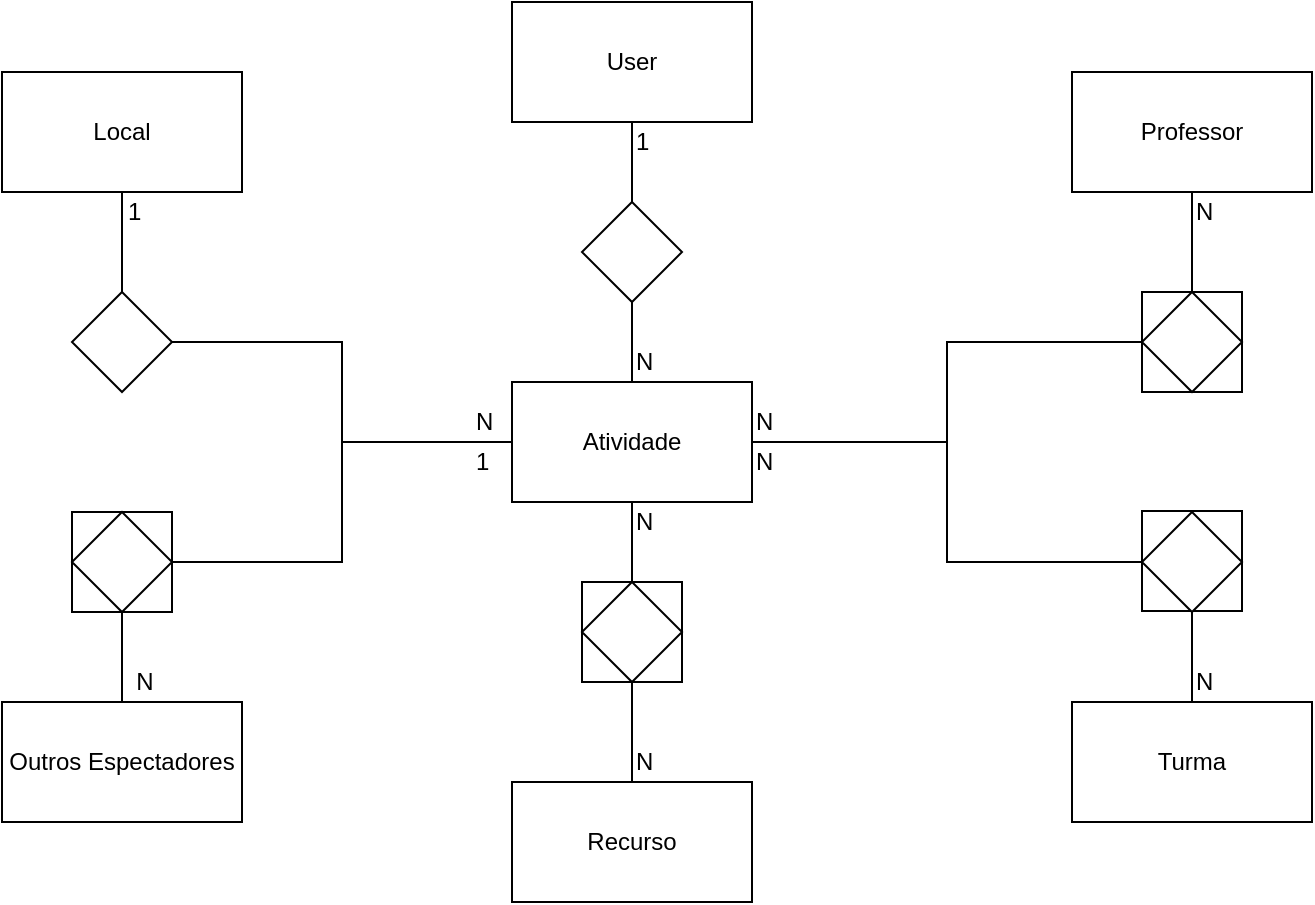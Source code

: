 <mxfile version="12.5.6" pages="2"><diagram id="Jh67H3Q3jxpSbNxzCm2u" name="Page-1"><mxGraphModel dx="1038" dy="548" grid="1" gridSize="10" guides="1" tooltips="1" connect="1" arrows="1" fold="1" page="1" pageScale="1" pageWidth="827" pageHeight="1169" math="0" shadow="0"><root><mxCell id="0"/><mxCell id="1" parent="0"/><mxCell id="6Y6_rgg4isT6aNP0EY56-2" value="" style="whiteSpace=wrap;html=1;aspect=fixed;" vertex="1" parent="1"><mxGeometry x="100" y="375" width="50" height="50" as="geometry"/></mxCell><mxCell id="Zg9npzacYWOhEcTyZqnp-29" value="" style="whiteSpace=wrap;html=1;aspect=fixed;" parent="1" vertex="1"><mxGeometry x="635" y="265" width="50" height="50" as="geometry"/></mxCell><mxCell id="Zg9npzacYWOhEcTyZqnp-28" value="" style="whiteSpace=wrap;html=1;aspect=fixed;" parent="1" vertex="1"><mxGeometry x="635" y="374.5" width="50" height="50" as="geometry"/></mxCell><mxCell id="Zg9npzacYWOhEcTyZqnp-23" value="" style="whiteSpace=wrap;html=1;aspect=fixed;fillColor=none;strokeColor=none;" parent="1" vertex="1"><mxGeometry x="634.5" y="374.5" width="50" height="50" as="geometry"/></mxCell><mxCell id="zhbCAy5QGoQj8YJ2fs1V-1" value="" style="whiteSpace=wrap;html=1;aspect=fixed;" parent="1" vertex="1"><mxGeometry x="355" y="410" width="50" height="50" as="geometry"/></mxCell><mxCell id="IJOyXEs8nP33JWg1uRtd-20" value="" style="edgeStyle=orthogonalEdgeStyle;rounded=0;orthogonalLoop=1;jettySize=auto;html=1;endArrow=none;endFill=0;" parent="1" source="IJOyXEs8nP33JWg1uRtd-1" target="IJOyXEs8nP33JWg1uRtd-19" edge="1"><mxGeometry relative="1" as="geometry"/></mxCell><mxCell id="Zg9npzacYWOhEcTyZqnp-13" style="edgeStyle=orthogonalEdgeStyle;rounded=0;orthogonalLoop=1;jettySize=auto;html=1;exitX=0;exitY=0.5;exitDx=0;exitDy=0;entryX=1;entryY=0.5;entryDx=0;entryDy=0;endArrow=none;endFill=0;" parent="1" source="IJOyXEs8nP33JWg1uRtd-1" target="IJOyXEs8nP33JWg1uRtd-24" edge="1"><mxGeometry relative="1" as="geometry"/></mxCell><mxCell id="Zg9npzacYWOhEcTyZqnp-21" style="edgeStyle=orthogonalEdgeStyle;rounded=0;orthogonalLoop=1;jettySize=auto;html=1;exitX=1;exitY=0.5;exitDx=0;exitDy=0;entryX=0;entryY=0.5;entryDx=0;entryDy=0;endArrow=none;endFill=0;" parent="1" source="IJOyXEs8nP33JWg1uRtd-1" target="Zg9npzacYWOhEcTyZqnp-15" edge="1"><mxGeometry relative="1" as="geometry"/></mxCell><mxCell id="Zg9npzacYWOhEcTyZqnp-22" style="edgeStyle=orthogonalEdgeStyle;rounded=0;orthogonalLoop=1;jettySize=auto;html=1;exitX=1;exitY=0.5;exitDx=0;exitDy=0;entryX=0;entryY=0.5;entryDx=0;entryDy=0;endArrow=none;endFill=0;" parent="1" source="IJOyXEs8nP33JWg1uRtd-1" target="Zg9npzacYWOhEcTyZqnp-16" edge="1"><mxGeometry relative="1" as="geometry"/></mxCell><mxCell id="IJOyXEs8nP33JWg1uRtd-1" value="Atividade" style="rounded=0;whiteSpace=wrap;html=1;" parent="1" vertex="1"><mxGeometry x="320" y="310" width="120" height="60" as="geometry"/></mxCell><mxCell id="IJOyXEs8nP33JWg1uRtd-8" style="edgeStyle=orthogonalEdgeStyle;rounded=0;orthogonalLoop=1;jettySize=auto;html=1;exitX=0.5;exitY=1;exitDx=0;exitDy=0;entryX=0.5;entryY=0;entryDx=0;entryDy=0;endArrow=none;endFill=0;" parent="1" source="IJOyXEs8nP33JWg1uRtd-2" target="IJOyXEs8nP33JWg1uRtd-6" edge="1"><mxGeometry relative="1" as="geometry"/></mxCell><mxCell id="IJOyXEs8nP33JWg1uRtd-2" value="User" style="rounded=0;whiteSpace=wrap;html=1;" parent="1" vertex="1"><mxGeometry x="320" y="120" width="120" height="60" as="geometry"/></mxCell><mxCell id="Zg9npzacYWOhEcTyZqnp-18" value="" style="edgeStyle=orthogonalEdgeStyle;rounded=0;orthogonalLoop=1;jettySize=auto;html=1;endArrow=none;endFill=0;" parent="1" source="IJOyXEs8nP33JWg1uRtd-3" target="Zg9npzacYWOhEcTyZqnp-15" edge="1"><mxGeometry relative="1" as="geometry"/></mxCell><mxCell id="IJOyXEs8nP33JWg1uRtd-3" value="Professor" style="rounded=0;whiteSpace=wrap;html=1;" parent="1" vertex="1"><mxGeometry x="600" y="155" width="120" height="60" as="geometry"/></mxCell><mxCell id="IJOyXEs8nP33JWg1uRtd-21" value="" style="edgeStyle=orthogonalEdgeStyle;rounded=0;orthogonalLoop=1;jettySize=auto;html=1;endArrow=none;endFill=0;" parent="1" source="IJOyXEs8nP33JWg1uRtd-4" target="IJOyXEs8nP33JWg1uRtd-19" edge="1"><mxGeometry relative="1" as="geometry"/></mxCell><mxCell id="IJOyXEs8nP33JWg1uRtd-4" value="Recurso" style="rounded=0;whiteSpace=wrap;html=1;" parent="1" vertex="1"><mxGeometry x="320" y="510" width="120" height="60" as="geometry"/></mxCell><mxCell id="IJOyXEs8nP33JWg1uRtd-9" value="" style="edgeStyle=orthogonalEdgeStyle;rounded=0;orthogonalLoop=1;jettySize=auto;html=1;endArrow=none;endFill=0;" parent="1" source="IJOyXEs8nP33JWg1uRtd-6" target="IJOyXEs8nP33JWg1uRtd-1" edge="1"><mxGeometry relative="1" as="geometry"/></mxCell><mxCell id="IJOyXEs8nP33JWg1uRtd-6" value="" style="rhombus;whiteSpace=wrap;html=1;" parent="1" vertex="1"><mxGeometry x="355" y="220" width="50" height="50" as="geometry"/></mxCell><mxCell id="IJOyXEs8nP33JWg1uRtd-10" value="1" style="text;html=1;resizable=0;points=[];autosize=1;align=left;verticalAlign=top;spacingTop=-4;" parent="1" vertex="1"><mxGeometry x="380" y="180" width="20" height="20" as="geometry"/></mxCell><mxCell id="IJOyXEs8nP33JWg1uRtd-11" value="N" style="text;html=1;resizable=0;points=[];autosize=1;align=left;verticalAlign=top;spacingTop=-4;" parent="1" vertex="1"><mxGeometry x="380" y="290" width="20" height="20" as="geometry"/></mxCell><mxCell id="IJOyXEs8nP33JWg1uRtd-16" value="N" style="text;html=1;resizable=0;points=[];autosize=1;align=left;verticalAlign=top;spacingTop=-4;" parent="1" vertex="1"><mxGeometry x="440" y="320" width="20" height="20" as="geometry"/></mxCell><mxCell id="IJOyXEs8nP33JWg1uRtd-17" value="N" style="text;html=1;resizable=0;points=[];autosize=1;align=left;verticalAlign=top;spacingTop=-4;" parent="1" vertex="1"><mxGeometry x="660" y="215" width="20" height="20" as="geometry"/></mxCell><mxCell id="IJOyXEs8nP33JWg1uRtd-19" value="" style="rhombus;whiteSpace=wrap;html=1;" parent="1" vertex="1"><mxGeometry x="355" y="410" width="50" height="50" as="geometry"/></mxCell><mxCell id="IJOyXEs8nP33JWg1uRtd-22" value="N" style="text;html=1;resizable=0;points=[];autosize=1;align=left;verticalAlign=top;spacingTop=-4;" parent="1" vertex="1"><mxGeometry x="380" y="370" width="20" height="20" as="geometry"/></mxCell><mxCell id="IJOyXEs8nP33JWg1uRtd-23" value="N" style="text;html=1;resizable=0;points=[];autosize=1;align=left;verticalAlign=top;spacingTop=-4;" parent="1" vertex="1"><mxGeometry x="380" y="490" width="20" height="20" as="geometry"/></mxCell><mxCell id="IJOyXEs8nP33JWg1uRtd-24" value="" style="rhombus;whiteSpace=wrap;html=1;" parent="1" vertex="1"><mxGeometry x="100" y="375" width="50" height="50" as="geometry"/></mxCell><mxCell id="Zg9npzacYWOhEcTyZqnp-10" style="edgeStyle=orthogonalEdgeStyle;rounded=0;orthogonalLoop=1;jettySize=auto;html=1;exitX=0.5;exitY=1;exitDx=0;exitDy=0;entryX=0.5;entryY=0;entryDx=0;entryDy=0;endArrow=none;endFill=0;" parent="1" source="IJOyXEs8nP33JWg1uRtd-25" target="Zg9npzacYWOhEcTyZqnp-6" edge="1"><mxGeometry relative="1" as="geometry"/></mxCell><mxCell id="IJOyXEs8nP33JWg1uRtd-25" value="Local" style="rounded=0;whiteSpace=wrap;html=1;" parent="1" vertex="1"><mxGeometry x="65" y="155" width="120" height="60" as="geometry"/></mxCell><mxCell id="IJOyXEs8nP33JWg1uRtd-29" value="N" style="text;html=1;resizable=0;points=[];autosize=1;align=left;verticalAlign=top;spacingTop=-4;" parent="1" vertex="1"><mxGeometry x="300" y="320" width="20" height="20" as="geometry"/></mxCell><mxCell id="Zg9npzacYWOhEcTyZqnp-17" style="edgeStyle=orthogonalEdgeStyle;rounded=0;orthogonalLoop=1;jettySize=auto;html=1;exitX=0.5;exitY=0;exitDx=0;exitDy=0;entryX=0.5;entryY=1;entryDx=0;entryDy=0;endArrow=none;endFill=0;" parent="1" source="Zzs5hLD2S3Af1MCPsf4Q-1" target="Zg9npzacYWOhEcTyZqnp-16" edge="1"><mxGeometry relative="1" as="geometry"/></mxCell><mxCell id="Zzs5hLD2S3Af1MCPsf4Q-1" value="Turma" style="rounded=0;whiteSpace=wrap;html=1;" parent="1" vertex="1"><mxGeometry x="600" y="470" width="120" height="60" as="geometry"/></mxCell><mxCell id="Zzs5hLD2S3Af1MCPsf4Q-3" value="N" style="text;html=1;resizable=0;points=[];autosize=1;align=left;verticalAlign=top;spacingTop=-4;" parent="1" vertex="1"><mxGeometry x="660" y="450" width="20" height="20" as="geometry"/></mxCell><mxCell id="IJOyXEs8nP33JWg1uRtd-30" value="1" style="text;html=1;resizable=0;points=[];autosize=1;align=left;verticalAlign=top;spacingTop=-4;" parent="1" vertex="1"><mxGeometry x="126" y="215" width="20" height="20" as="geometry"/></mxCell><mxCell id="eQRNbu_ZxKwThQzrAz3L-5" value="1" style="text;html=1;resizable=0;points=[];autosize=1;align=left;verticalAlign=top;spacingTop=-4;" parent="1" vertex="1"><mxGeometry x="300" y="340" width="20" height="20" as="geometry"/></mxCell><mxCell id="eQRNbu_ZxKwThQzrAz3L-6" value="N" style="text;html=1;resizable=0;points=[];autosize=1;align=left;verticalAlign=top;spacingTop=-4;" parent="1" vertex="1"><mxGeometry x="440" y="340" width="20" height="20" as="geometry"/></mxCell><mxCell id="Zg9npzacYWOhEcTyZqnp-3" value="" style="edgeStyle=orthogonalEdgeStyle;rounded=0;orthogonalLoop=1;jettySize=auto;html=1;endArrow=none;endFill=0;" parent="1" source="mLtWbIIc8h2dx95_w21L-1" target="IJOyXEs8nP33JWg1uRtd-24" edge="1"><mxGeometry relative="1" as="geometry"/></mxCell><mxCell id="mLtWbIIc8h2dx95_w21L-1" value="Outros Espectadores" style="rounded=0;whiteSpace=wrap;html=1;" parent="1" vertex="1"><mxGeometry x="65" y="470" width="120" height="60" as="geometry"/></mxCell><mxCell id="4F2PrnxVipx-TrDPdB4S-2" value="N" style="text;html=1;align=center;verticalAlign=middle;resizable=0;points=[];;autosize=1;" parent="1" vertex="1"><mxGeometry x="126" y="450" width="20" height="20" as="geometry"/></mxCell><mxCell id="Zg9npzacYWOhEcTyZqnp-14" style="edgeStyle=orthogonalEdgeStyle;rounded=0;orthogonalLoop=1;jettySize=auto;html=1;exitX=1;exitY=0.5;exitDx=0;exitDy=0;entryX=0;entryY=0.5;entryDx=0;entryDy=0;endArrow=none;endFill=0;" parent="1" source="Zg9npzacYWOhEcTyZqnp-6" target="IJOyXEs8nP33JWg1uRtd-1" edge="1"><mxGeometry relative="1" as="geometry"/></mxCell><mxCell id="Zg9npzacYWOhEcTyZqnp-6" value="" style="rhombus;whiteSpace=wrap;html=1;" parent="1" vertex="1"><mxGeometry x="100" y="265" width="50" height="50" as="geometry"/></mxCell><mxCell id="Zg9npzacYWOhEcTyZqnp-15" value="" style="rhombus;whiteSpace=wrap;html=1;" parent="1" vertex="1"><mxGeometry x="635" y="265" width="50" height="50" as="geometry"/></mxCell><mxCell id="Zg9npzacYWOhEcTyZqnp-16" value="" style="rhombus;whiteSpace=wrap;html=1;" parent="1" vertex="1"><mxGeometry x="635" y="375" width="50" height="50" as="geometry"/></mxCell></root></mxGraphModel></diagram><diagram id="Lm7Dpxeq17SA1pwIKC3G" name="Page-2"><mxGraphModel dx="1038" dy="548" grid="1" gridSize="10" guides="1" tooltips="1" connect="1" arrows="1" fold="1" page="1" pageScale="1" pageWidth="827" pageHeight="1169" math="0" shadow="0"><root><mxCell id="uQMUdhxPrY3A5N7AgBjk-0"/><mxCell id="uQMUdhxPrY3A5N7AgBjk-1" parent="uQMUdhxPrY3A5N7AgBjk-0"/><mxCell id="bjMlNkMcn35u2qCBFPjm-3" style="edgeStyle=orthogonalEdgeStyle;rounded=1;orthogonalLoop=1;jettySize=auto;html=1;entryX=0.5;entryY=0;entryDx=0;entryDy=0;startArrow=none;startFill=0;endArrow=ERmany;endFill=0;strokeColor=#000000;" parent="uQMUdhxPrY3A5N7AgBjk-1" source="v9JrFw2eaWgQ8vSwRDkb-0" target="gcyDaqHP9L5kCWdp9UpA-13" edge="1"><mxGeometry relative="1" as="geometry"/></mxCell><mxCell id="jWGImULyh-zhUYDuJxsQ-2" style="edgeStyle=orthogonalEdgeStyle;rounded=1;orthogonalLoop=1;jettySize=auto;html=1;startArrow=none;startFill=0;endArrow=ERmany;endFill=0;strokeColor=#000000;" parent="uQMUdhxPrY3A5N7AgBjk-1" source="v9JrFw2eaWgQ8vSwRDkb-0" target="gcyDaqHP9L5kCWdp9UpA-0" edge="1"><mxGeometry relative="1" as="geometry"/></mxCell><mxCell id="E01hCm0iudm5KoXo-pSB-0" style="edgeStyle=orthogonalEdgeStyle;rounded=1;orthogonalLoop=1;jettySize=auto;html=1;startArrow=none;startFill=0;endArrow=ERmany;endFill=0;strokeColor=#000000;" parent="uQMUdhxPrY3A5N7AgBjk-1" source="v9JrFw2eaWgQ8vSwRDkb-0" target="pyR2Yu2KaZCSXECznlxz-0" edge="1"><mxGeometry relative="1" as="geometry"><Array as="points"><mxPoint x="540" y="610"/><mxPoint x="540" y="632"/></Array></mxGeometry></mxCell><mxCell id="UAPrOtqbvo4sJQOtvfsJ-7" style="edgeStyle=orthogonalEdgeStyle;rounded=1;orthogonalLoop=1;jettySize=auto;html=1;endArrow=ERmany;endFill=0;" parent="uQMUdhxPrY3A5N7AgBjk-1" source="v9JrFw2eaWgQ8vSwRDkb-0" target="nkY8CMh8w5-jnQc0ybU_-9" edge="1"><mxGeometry relative="1" as="geometry"/></mxCell><mxCell id="UAPrOtqbvo4sJQOtvfsJ-12" style="edgeStyle=orthogonalEdgeStyle;rounded=1;orthogonalLoop=1;jettySize=auto;html=1;endArrow=ERmany;endFill=0;" parent="uQMUdhxPrY3A5N7AgBjk-1" source="v9JrFw2eaWgQ8vSwRDkb-0" target="ZTfTztfbkI61BtAC5NWL-0" edge="1"><mxGeometry relative="1" as="geometry"><Array as="points"><mxPoint x="300" y="570"/><mxPoint x="300" y="539"/></Array></mxGeometry></mxCell><mxCell id="v9JrFw2eaWgQ8vSwRDkb-0" value="atividade" style="swimlane;fontStyle=0;childLayout=stackLayout;horizontal=1;startSize=26;fillColor=none;horizontalStack=0;resizeParent=1;resizeParentMax=0;resizeLast=0;collapsible=1;marginBottom=0;" parent="uQMUdhxPrY3A5N7AgBjk-1" vertex="1"><mxGeometry x="350" y="481" width="160" height="234" as="geometry"/></mxCell><mxCell id="v9JrFw2eaWgQ8vSwRDkb-1" value="id INT" style="text;strokeColor=none;fillColor=none;align=left;verticalAlign=top;spacingLeft=4;spacingRight=4;overflow=hidden;rotatable=0;points=[[0,0.5],[1,0.5]];portConstraint=eastwest;fontStyle=1" parent="v9JrFw2eaWgQ8vSwRDkb-0" vertex="1"><mxGeometry y="26" width="160" height="26" as="geometry"/></mxCell><mxCell id="Xj9gPzI2pLIC4q5CqJXt-1" value="user_id INT" style="text;strokeColor=none;fillColor=none;align=left;verticalAlign=top;spacingLeft=4;spacingRight=4;overflow=hidden;rotatable=0;points=[[0,0.5],[1,0.5]];portConstraint=eastwest;" parent="v9JrFw2eaWgQ8vSwRDkb-0" vertex="1"><mxGeometry y="52" width="160" height="26" as="geometry"/></mxCell><mxCell id="Xj9gPzI2pLIC4q5CqJXt-0" value="local_id INT" style="text;strokeColor=none;fillColor=none;align=left;verticalAlign=top;spacingLeft=4;spacingRight=4;overflow=hidden;rotatable=0;points=[[0,0.5],[1,0.5]];portConstraint=eastwest;" parent="v9JrFw2eaWgQ8vSwRDkb-0" vertex="1"><mxGeometry y="78" width="160" height="26" as="geometry"/></mxCell><mxCell id="v9JrFw2eaWgQ8vSwRDkb-2" value="inicio DATETIME" style="text;strokeColor=none;fillColor=none;align=left;verticalAlign=top;spacingLeft=4;spacingRight=4;overflow=hidden;rotatable=0;points=[[0,0.5],[1,0.5]];portConstraint=eastwest;" parent="v9JrFw2eaWgQ8vSwRDkb-0" vertex="1"><mxGeometry y="104" width="160" height="26" as="geometry"/></mxCell><mxCell id="UAPrOtqbvo4sJQOtvfsJ-2" value="fim DATETIME" style="text;strokeColor=none;fillColor=none;align=left;verticalAlign=top;spacingLeft=4;spacingRight=4;overflow=hidden;rotatable=0;points=[[0,0.5],[1,0.5]];portConstraint=eastwest;" parent="v9JrFw2eaWgQ8vSwRDkb-0" vertex="1"><mxGeometry y="130" width="160" height="26" as="geometry"/></mxCell><mxCell id="UAPrOtqbvo4sJQOtvfsJ-1" value="descricao VARCHAR" style="text;strokeColor=none;fillColor=none;align=left;verticalAlign=top;spacingLeft=4;spacingRight=4;overflow=hidden;rotatable=0;points=[[0,0.5],[1,0.5]];portConstraint=eastwest;" parent="v9JrFw2eaWgQ8vSwRDkb-0" vertex="1"><mxGeometry y="156" width="160" height="26" as="geometry"/></mxCell><mxCell id="X9jqQ-UOupIK76kt7Kl8-10" value="notas VARCHAR" style="text;strokeColor=none;fillColor=none;align=left;verticalAlign=top;spacingLeft=4;spacingRight=4;overflow=hidden;rotatable=0;points=[[0,0.5],[1,0.5]];portConstraint=eastwest;" vertex="1" parent="v9JrFw2eaWgQ8vSwRDkb-0"><mxGeometry y="182" width="160" height="26" as="geometry"/></mxCell><mxCell id="X9jqQ-UOupIK76kt7Kl8-11" value="numero_alunos INT" style="text;strokeColor=none;fillColor=none;align=left;verticalAlign=top;spacingLeft=4;spacingRight=4;overflow=hidden;rotatable=0;points=[[0,0.5],[1,0.5]];portConstraint=eastwest;" vertex="1" parent="v9JrFw2eaWgQ8vSwRDkb-0"><mxGeometry y="208" width="160" height="26" as="geometry"/></mxCell><mxCell id="ZTfTztfbkI61BtAC5NWL-0" value="local" style="swimlane;fontStyle=0;childLayout=stackLayout;horizontal=1;startSize=26;fillColor=none;horizontalStack=0;resizeParent=1;resizeParentMax=0;resizeLast=0;collapsible=1;marginBottom=0;" parent="uQMUdhxPrY3A5N7AgBjk-1" vertex="1"><mxGeometry x="110" y="460" width="140" height="104" as="geometry"/></mxCell><mxCell id="ZTfTztfbkI61BtAC5NWL-1" value="id INT" style="text;strokeColor=none;fillColor=none;align=left;verticalAlign=top;spacingLeft=4;spacingRight=4;overflow=hidden;rotatable=0;points=[[0,0.5],[1,0.5]];portConstraint=eastwest;fontStyle=1" parent="ZTfTztfbkI61BtAC5NWL-0" vertex="1"><mxGeometry y="26" width="140" height="26" as="geometry"/></mxCell><mxCell id="ZTfTztfbkI61BtAC5NWL-3" value="nome VARCHAR" style="text;strokeColor=none;fillColor=none;align=left;verticalAlign=top;spacingLeft=4;spacingRight=4;overflow=hidden;rotatable=0;points=[[0,0.5],[1,0.5]];portConstraint=eastwest;" parent="ZTfTztfbkI61BtAC5NWL-0" vertex="1"><mxGeometry y="52" width="140" height="26" as="geometry"/></mxCell><mxCell id="X9jqQ-UOupIK76kt7Kl8-8" value="espaco INT" style="text;strokeColor=none;fillColor=none;align=left;verticalAlign=top;spacingLeft=4;spacingRight=4;overflow=hidden;rotatable=0;points=[[0,0.5],[1,0.5]];portConstraint=eastwest;" vertex="1" parent="ZTfTztfbkI61BtAC5NWL-0"><mxGeometry y="78" width="140" height="26" as="geometry"/></mxCell><mxCell id="jWGImULyh-zhUYDuJxsQ-0" style="edgeStyle=orthogonalEdgeStyle;rounded=1;orthogonalLoop=1;jettySize=auto;html=1;startArrow=none;startFill=0;endArrow=ERmany;endFill=0;strokeColor=#000000;" parent="uQMUdhxPrY3A5N7AgBjk-1" source="oLrFUou3zTEEuptUUkH_-0" target="v9JrFw2eaWgQ8vSwRDkb-0" edge="1"><mxGeometry relative="1" as="geometry"/></mxCell><mxCell id="oLrFUou3zTEEuptUUkH_-0" value="user" style="swimlane;fontStyle=0;childLayout=stackLayout;horizontal=1;startSize=26;fillColor=none;horizontalStack=0;resizeParent=1;resizeParentMax=0;resizeLast=0;collapsible=1;marginBottom=0;" parent="uQMUdhxPrY3A5N7AgBjk-1" vertex="1"><mxGeometry x="570" y="423" width="180" height="130" as="geometry"/></mxCell><mxCell id="oLrFUou3zTEEuptUUkH_-1" value="id INT" style="text;strokeColor=none;fillColor=none;align=left;verticalAlign=top;spacingLeft=4;spacingRight=4;overflow=hidden;rotatable=0;points=[[0,0.5],[1,0.5]];portConstraint=eastwest;fontStyle=1" parent="oLrFUou3zTEEuptUUkH_-0" vertex="1"><mxGeometry y="26" width="180" height="26" as="geometry"/></mxCell><mxCell id="oLrFUou3zTEEuptUUkH_-2" value="nome VARCHAR" style="text;strokeColor=none;fillColor=none;align=left;verticalAlign=top;spacingLeft=4;spacingRight=4;overflow=hidden;rotatable=0;points=[[0,0.5],[1,0.5]];portConstraint=eastwest;" parent="oLrFUou3zTEEuptUUkH_-0" vertex="1"><mxGeometry y="52" width="180" height="26" as="geometry"/></mxCell><mxCell id="oLrFUou3zTEEuptUUkH_-3" value="password VARCHAR" style="text;strokeColor=none;fillColor=none;align=left;verticalAlign=top;spacingLeft=4;spacingRight=4;overflow=hidden;rotatable=0;points=[[0,0.5],[1,0.5]];portConstraint=eastwest;" parent="oLrFUou3zTEEuptUUkH_-0" vertex="1"><mxGeometry y="78" width="180" height="26" as="geometry"/></mxCell><mxCell id="oLrFUou3zTEEuptUUkH_-4" value="email VARCHAR" style="text;strokeColor=none;fillColor=none;align=left;verticalAlign=top;spacingLeft=4;spacingRight=4;overflow=hidden;rotatable=0;points=[[0,0.5],[1,0.5]];portConstraint=eastwest;" parent="oLrFUou3zTEEuptUUkH_-0" vertex="1"><mxGeometry y="104" width="180" height="26" as="geometry"/></mxCell><mxCell id="pyR2Yu2KaZCSXECznlxz-0" value="professor_evento" style="swimlane;fontStyle=0;childLayout=stackLayout;horizontal=1;startSize=26;fillColor=none;horizontalStack=0;resizeParent=1;resizeParentMax=0;resizeLast=0;collapsible=1;marginBottom=0;" parent="uQMUdhxPrY3A5N7AgBjk-1" vertex="1"><mxGeometry x="570" y="592.5" width="180" height="78" as="geometry"/></mxCell><mxCell id="pyR2Yu2KaZCSXECznlxz-2" value="professor_id INT" style="text;strokeColor=none;fillColor=none;align=left;verticalAlign=top;spacingLeft=4;spacingRight=4;overflow=hidden;rotatable=0;points=[[0,0.5],[1,0.5]];portConstraint=eastwest;fontStyle=1" parent="pyR2Yu2KaZCSXECznlxz-0" vertex="1"><mxGeometry y="26" width="180" height="26" as="geometry"/></mxCell><mxCell id="pyR2Yu2KaZCSXECznlxz-3" value="atividade_id INT" style="text;strokeColor=none;fillColor=none;align=left;verticalAlign=top;spacingLeft=4;spacingRight=4;overflow=hidden;rotatable=0;points=[[0,0.5],[1,0.5]];portConstraint=eastwest;fontStyle=1" parent="pyR2Yu2KaZCSXECznlxz-0" vertex="1"><mxGeometry y="52" width="180" height="26" as="geometry"/></mxCell><mxCell id="jWGImULyh-zhUYDuJxsQ-6" style="edgeStyle=orthogonalEdgeStyle;rounded=1;orthogonalLoop=1;jettySize=auto;html=1;startArrow=none;startFill=0;endArrow=ERmany;endFill=0;strokeColor=#000000;" parent="uQMUdhxPrY3A5N7AgBjk-1" source="nkY8CMh8w5-jnQc0ybU_-5" target="pyR2Yu2KaZCSXECznlxz-0" edge="1"><mxGeometry relative="1" as="geometry"/></mxCell><mxCell id="nkY8CMh8w5-jnQc0ybU_-5" value="professor" style="swimlane;fontStyle=0;childLayout=stackLayout;horizontal=1;startSize=26;fillColor=none;horizontalStack=0;resizeParent=1;resizeParentMax=0;resizeLast=0;collapsible=1;marginBottom=0;" parent="uQMUdhxPrY3A5N7AgBjk-1" vertex="1"><mxGeometry x="570" y="730" width="180" height="78" as="geometry"/></mxCell><mxCell id="nkY8CMh8w5-jnQc0ybU_-6" value="id INT" style="text;strokeColor=none;fillColor=none;align=left;verticalAlign=top;spacingLeft=4;spacingRight=4;overflow=hidden;rotatable=0;points=[[0,0.5],[1,0.5]];portConstraint=eastwest;fontStyle=1" parent="nkY8CMh8w5-jnQc0ybU_-5" vertex="1"><mxGeometry y="26" width="180" height="26" as="geometry"/></mxCell><mxCell id="nkY8CMh8w5-jnQc0ybU_-7" value="nome VARCHAR" style="text;strokeColor=none;fillColor=none;align=left;verticalAlign=top;spacingLeft=4;spacingRight=4;overflow=hidden;rotatable=0;points=[[0,0.5],[1,0.5]];portConstraint=eastwest;" parent="nkY8CMh8w5-jnQc0ybU_-5" vertex="1"><mxGeometry y="52" width="180" height="26" as="geometry"/></mxCell><mxCell id="nkY8CMh8w5-jnQc0ybU_-9" value="turma_evento" style="swimlane;fontStyle=0;childLayout=stackLayout;horizontal=1;startSize=26;fillColor=none;horizontalStack=0;resizeParent=1;resizeParentMax=0;resizeLast=0;collapsible=1;marginBottom=0;" parent="uQMUdhxPrY3A5N7AgBjk-1" vertex="1"><mxGeometry x="110" y="592.5" width="140" height="78" as="geometry"/></mxCell><mxCell id="nkY8CMh8w5-jnQc0ybU_-11" value="turma_id INT" style="text;strokeColor=none;fillColor=none;align=left;verticalAlign=top;spacingLeft=4;spacingRight=4;overflow=hidden;rotatable=0;points=[[0,0.5],[1,0.5]];portConstraint=eastwest;fontStyle=1" parent="nkY8CMh8w5-jnQc0ybU_-9" vertex="1"><mxGeometry y="26" width="140" height="26" as="geometry"/></mxCell><mxCell id="nkY8CMh8w5-jnQc0ybU_-12" value="atividade_id INT" style="text;strokeColor=none;fillColor=none;align=left;verticalAlign=top;spacingLeft=4;spacingRight=4;overflow=hidden;rotatable=0;points=[[0,0.5],[1,0.5]];portConstraint=eastwest;fontStyle=1" parent="nkY8CMh8w5-jnQc0ybU_-9" vertex="1"><mxGeometry y="52" width="140" height="26" as="geometry"/></mxCell><mxCell id="bjMlNkMcn35u2qCBFPjm-2" style="edgeStyle=orthogonalEdgeStyle;rounded=1;orthogonalLoop=1;jettySize=auto;html=1;exitX=0.5;exitY=0;exitDx=0;exitDy=0;startArrow=none;startFill=0;endArrow=ERmany;endFill=0;strokeColor=#000000;" parent="uQMUdhxPrY3A5N7AgBjk-1" source="yHypNDmw7WY4MhXQEsu3-0" target="nkY8CMh8w5-jnQc0ybU_-9" edge="1"><mxGeometry relative="1" as="geometry"/></mxCell><mxCell id="yHypNDmw7WY4MhXQEsu3-0" value="turma" style="swimlane;fontStyle=0;childLayout=stackLayout;horizontal=1;startSize=26;fillColor=none;horizontalStack=0;resizeParent=1;resizeParentMax=0;resizeLast=0;collapsible=1;marginBottom=0;" parent="uQMUdhxPrY3A5N7AgBjk-1" vertex="1"><mxGeometry x="110" y="730" width="140" height="78" as="geometry"/></mxCell><mxCell id="yHypNDmw7WY4MhXQEsu3-1" value="id INT" style="text;strokeColor=none;fillColor=none;align=left;verticalAlign=top;spacingLeft=4;spacingRight=4;overflow=hidden;rotatable=0;points=[[0,0.5],[1,0.5]];portConstraint=eastwest;fontStyle=1" parent="yHypNDmw7WY4MhXQEsu3-0" vertex="1"><mxGeometry y="26" width="140" height="26" as="geometry"/></mxCell><mxCell id="yHypNDmw7WY4MhXQEsu3-2" value="nome VARCHAR" style="text;strokeColor=none;fillColor=none;align=left;verticalAlign=top;spacingLeft=4;spacingRight=4;overflow=hidden;rotatable=0;points=[[0,0.5],[1,0.5]];portConstraint=eastwest;" parent="yHypNDmw7WY4MhXQEsu3-0" vertex="1"><mxGeometry y="52" width="140" height="26" as="geometry"/></mxCell><mxCell id="gcyDaqHP9L5kCWdp9UpA-0" value="recursos_necessarios" style="swimlane;fontStyle=0;childLayout=stackLayout;horizontal=1;startSize=26;fillColor=none;horizontalStack=0;resizeParent=1;resizeParentMax=0;resizeLast=0;collapsible=1;marginBottom=0;" parent="uQMUdhxPrY3A5N7AgBjk-1" vertex="1"><mxGeometry x="350" y="347.5" width="160" height="104" as="geometry"/></mxCell><mxCell id="gcyDaqHP9L5kCWdp9UpA-1" value="recurso_id INT" style="text;strokeColor=none;fillColor=none;align=left;verticalAlign=top;spacingLeft=4;spacingRight=4;overflow=hidden;rotatable=0;points=[[0,0.5],[1,0.5]];portConstraint=eastwest;fontStyle=1" parent="gcyDaqHP9L5kCWdp9UpA-0" vertex="1"><mxGeometry y="26" width="160" height="26" as="geometry"/></mxCell><mxCell id="gcyDaqHP9L5kCWdp9UpA-2" value="atividade_id INT" style="text;strokeColor=none;fillColor=none;align=left;verticalAlign=top;spacingLeft=4;spacingRight=4;overflow=hidden;rotatable=0;points=[[0,0.5],[1,0.5]];portConstraint=eastwest;fontStyle=1" parent="gcyDaqHP9L5kCWdp9UpA-0" vertex="1"><mxGeometry y="52" width="160" height="26" as="geometry"/></mxCell><mxCell id="UFWqsP48Y7-b8T2S2_8W-0" value="quantidade INT" style="text;strokeColor=none;fillColor=none;align=left;verticalAlign=top;spacingLeft=4;spacingRight=4;overflow=hidden;rotatable=0;points=[[0,0.5],[1,0.5]];portConstraint=eastwest;" parent="gcyDaqHP9L5kCWdp9UpA-0" vertex="1"><mxGeometry y="78" width="160" height="26" as="geometry"/></mxCell><mxCell id="jWGImULyh-zhUYDuJxsQ-1" style="edgeStyle=orthogonalEdgeStyle;rounded=1;orthogonalLoop=1;jettySize=auto;html=1;entryX=0.5;entryY=0;entryDx=0;entryDy=0;startArrow=none;startFill=0;endArrow=ERmany;endFill=0;strokeColor=#000000;" parent="uQMUdhxPrY3A5N7AgBjk-1" source="gcyDaqHP9L5kCWdp9UpA-8" target="gcyDaqHP9L5kCWdp9UpA-0" edge="1"><mxGeometry relative="1" as="geometry"/></mxCell><mxCell id="gcyDaqHP9L5kCWdp9UpA-8" value="recurso" style="swimlane;fontStyle=0;childLayout=stackLayout;horizontal=1;startSize=26;fillColor=none;horizontalStack=0;resizeParent=1;resizeParentMax=0;resizeLast=0;collapsible=1;marginBottom=0;" parent="uQMUdhxPrY3A5N7AgBjk-1" vertex="1"><mxGeometry x="350" y="220" width="160" height="104" as="geometry"/></mxCell><mxCell id="gcyDaqHP9L5kCWdp9UpA-9" value="id INT" style="text;strokeColor=none;fillColor=none;align=left;verticalAlign=top;spacingLeft=4;spacingRight=4;overflow=hidden;rotatable=0;points=[[0,0.5],[1,0.5]];portConstraint=eastwest;fontStyle=1" parent="gcyDaqHP9L5kCWdp9UpA-8" vertex="1"><mxGeometry y="26" width="160" height="26" as="geometry"/></mxCell><mxCell id="gcyDaqHP9L5kCWdp9UpA-10" value="nome VARCHAR" style="text;strokeColor=none;fillColor=none;align=left;verticalAlign=top;spacingLeft=4;spacingRight=4;overflow=hidden;rotatable=0;points=[[0,0.5],[1,0.5]];portConstraint=eastwest;" parent="gcyDaqHP9L5kCWdp9UpA-8" vertex="1"><mxGeometry y="52" width="160" height="26" as="geometry"/></mxCell><mxCell id="X9jqQ-UOupIK76kt7Kl8-13" value="quantidade INT" style="text;strokeColor=none;fillColor=none;align=left;verticalAlign=top;spacingLeft=4;spacingRight=4;overflow=hidden;rotatable=0;points=[[0,0.5],[1,0.5]];portConstraint=eastwest;" vertex="1" parent="gcyDaqHP9L5kCWdp9UpA-8"><mxGeometry y="78" width="160" height="26" as="geometry"/></mxCell><mxCell id="gcyDaqHP9L5kCWdp9UpA-13" value="outros_espectadores_atividade" style="swimlane;fontStyle=0;childLayout=stackLayout;horizontal=1;startSize=26;fillColor=none;horizontalStack=0;resizeParent=1;resizeParentMax=0;resizeLast=0;collapsible=1;marginBottom=0;" parent="uQMUdhxPrY3A5N7AgBjk-1" vertex="1"><mxGeometry x="335" y="750" width="190" height="78" as="geometry"/></mxCell><mxCell id="gcyDaqHP9L5kCWdp9UpA-14" value="outros_espectadores_id INT" style="text;strokeColor=none;fillColor=none;align=left;verticalAlign=top;spacingLeft=4;spacingRight=4;overflow=hidden;rotatable=0;points=[[0,0.5],[1,0.5]];portConstraint=eastwest;fontStyle=1" parent="gcyDaqHP9L5kCWdp9UpA-13" vertex="1"><mxGeometry y="26" width="190" height="26" as="geometry"/></mxCell><mxCell id="gcyDaqHP9L5kCWdp9UpA-15" value="atividade_id" style="text;strokeColor=none;fillColor=none;align=left;verticalAlign=top;spacingLeft=4;spacingRight=4;overflow=hidden;rotatable=0;points=[[0,0.5],[1,0.5]];portConstraint=eastwest;fontStyle=0" parent="gcyDaqHP9L5kCWdp9UpA-13" vertex="1"><mxGeometry y="52" width="190" height="26" as="geometry"/></mxCell><mxCell id="X9jqQ-UOupIK76kt7Kl8-7" style="edgeStyle=orthogonalEdgeStyle;rounded=0;orthogonalLoop=1;jettySize=auto;html=1;exitX=0.5;exitY=0;exitDx=0;exitDy=0;endArrow=ERmany;endFill=0;" edge="1" parent="uQMUdhxPrY3A5N7AgBjk-1" source="X9jqQ-UOupIK76kt7Kl8-3" target="gcyDaqHP9L5kCWdp9UpA-13"><mxGeometry relative="1" as="geometry"/></mxCell><mxCell id="X9jqQ-UOupIK76kt7Kl8-3" value="outros_espectadores" style="swimlane;fontStyle=0;childLayout=stackLayout;horizontal=1;startSize=26;fillColor=none;horizontalStack=0;resizeParent=1;resizeParentMax=0;resizeLast=0;collapsible=1;marginBottom=0;" vertex="1" parent="uQMUdhxPrY3A5N7AgBjk-1"><mxGeometry x="335" y="880" width="190" height="78" as="geometry"/></mxCell><mxCell id="X9jqQ-UOupIK76kt7Kl8-4" value="id INT" style="text;strokeColor=none;fillColor=none;align=left;verticalAlign=top;spacingLeft=4;spacingRight=4;overflow=hidden;rotatable=0;points=[[0,0.5],[1,0.5]];portConstraint=eastwest;fontStyle=1" vertex="1" parent="X9jqQ-UOupIK76kt7Kl8-3"><mxGeometry y="26" width="190" height="26" as="geometry"/></mxCell><mxCell id="X9jqQ-UOupIK76kt7Kl8-5" value="descricao VARCHAR" style="text;strokeColor=none;fillColor=none;align=left;verticalAlign=top;spacingLeft=4;spacingRight=4;overflow=hidden;rotatable=0;points=[[0,0.5],[1,0.5]];portConstraint=eastwest;fontStyle=0" vertex="1" parent="X9jqQ-UOupIK76kt7Kl8-3"><mxGeometry y="52" width="190" height="26" as="geometry"/></mxCell></root></mxGraphModel></diagram></mxfile>